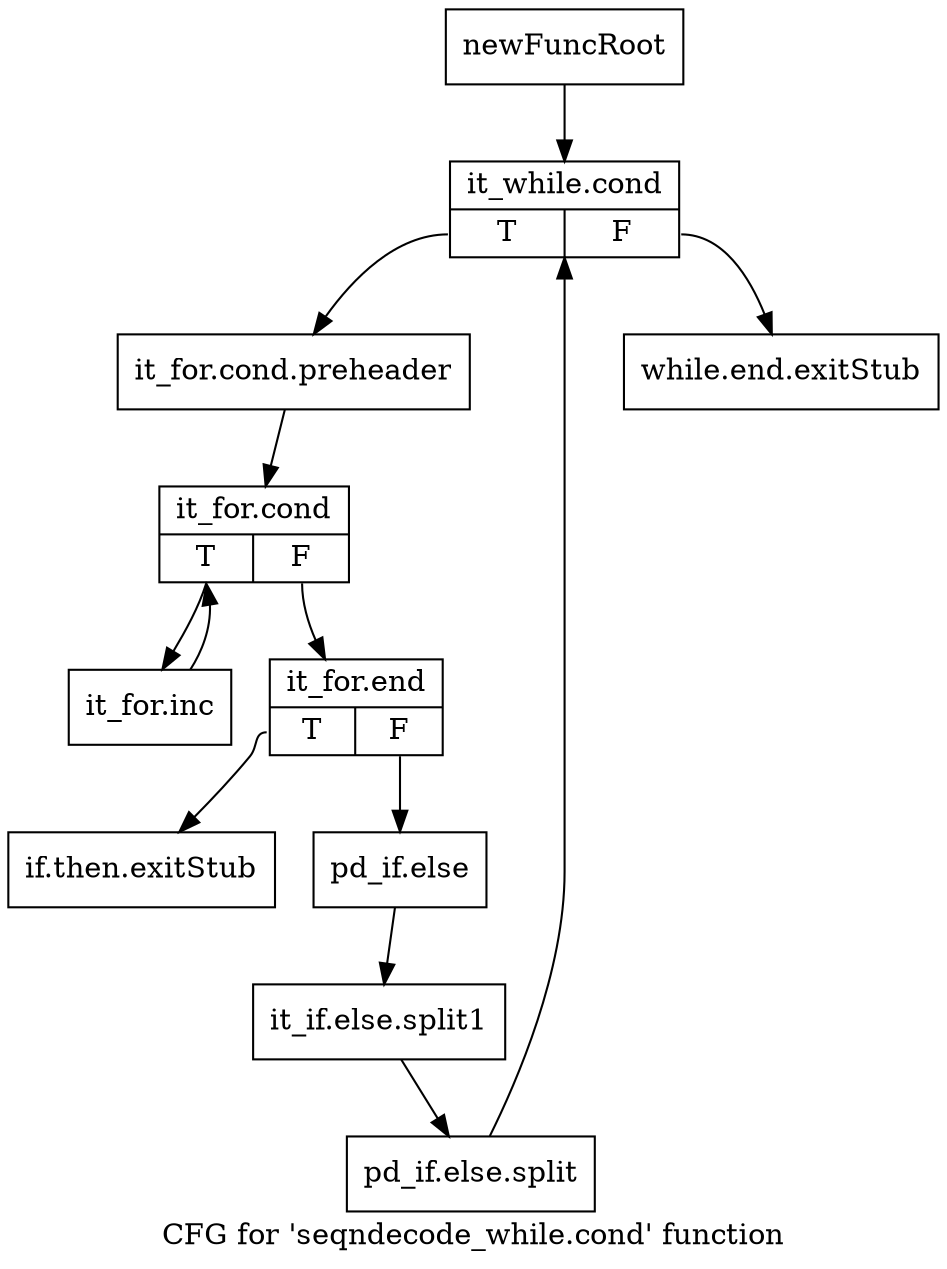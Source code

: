 digraph "CFG for 'seqndecode_while.cond' function" {
	label="CFG for 'seqndecode_while.cond' function";

	Node0x3408ee0 [shape=record,label="{newFuncRoot}"];
	Node0x3408ee0 -> Node0x3408fd0;
	Node0x3408f30 [shape=record,label="{while.end.exitStub}"];
	Node0x3408f80 [shape=record,label="{if.then.exitStub}"];
	Node0x3408fd0 [shape=record,label="{it_while.cond|{<s0>T|<s1>F}}"];
	Node0x3408fd0:s0 -> Node0x3409020;
	Node0x3408fd0:s1 -> Node0x3408f30;
	Node0x3409020 [shape=record,label="{it_for.cond.preheader}"];
	Node0x3409020 -> Node0x3409070;
	Node0x3409070 [shape=record,label="{it_for.cond|{<s0>T|<s1>F}}"];
	Node0x3409070:s0 -> Node0x3409160;
	Node0x3409070:s1 -> Node0x34090c0;
	Node0x34090c0 [shape=record,label="{it_for.end|{<s0>T|<s1>F}}"];
	Node0x34090c0:s0 -> Node0x3408f80;
	Node0x34090c0:s1 -> Node0x3409110;
	Node0x3409110 [shape=record,label="{pd_if.else}"];
	Node0x3409110 -> Node0x392ff00;
	Node0x392ff00 [shape=record,label="{it_if.else.split1}"];
	Node0x392ff00 -> Node0x3930240;
	Node0x3930240 [shape=record,label="{pd_if.else.split}"];
	Node0x3930240 -> Node0x3408fd0;
	Node0x3409160 [shape=record,label="{it_for.inc}"];
	Node0x3409160 -> Node0x3409070;
}
